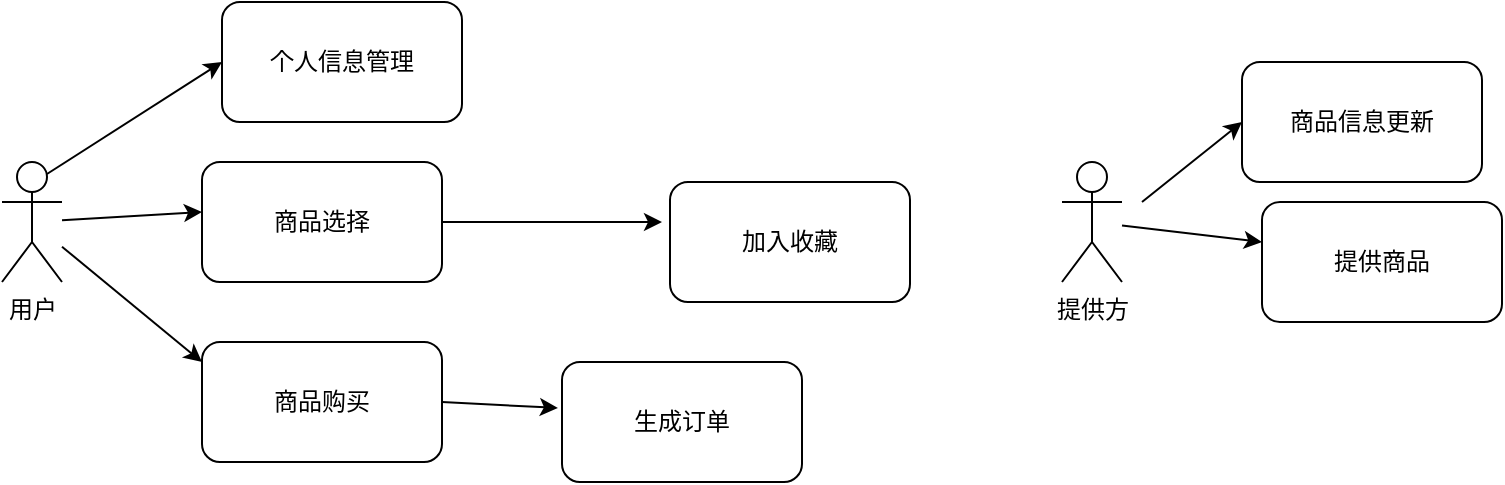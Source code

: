 <mxfile version="14.0.4" type="github">
  <diagram id="3Ou27kp_HsT6jYHR9Kei" name="Page-1">
    <mxGraphModel dx="1038" dy="548" grid="1" gridSize="10" guides="1" tooltips="1" connect="1" arrows="1" fold="1" page="1" pageScale="1" pageWidth="827" pageHeight="1169" math="0" shadow="0">
      <root>
        <mxCell id="0" />
        <mxCell id="1" parent="0" />
        <mxCell id="dvvbpQK7Edx3CQq5YjbH-1" value="用户" style="shape=umlActor;verticalLabelPosition=bottom;verticalAlign=top;html=1;outlineConnect=0;" vertex="1" parent="1">
          <mxGeometry x="80" y="380" width="30" height="60" as="geometry" />
        </mxCell>
        <mxCell id="dvvbpQK7Edx3CQq5YjbH-3" value="" style="endArrow=classic;html=1;" edge="1" parent="1" source="dvvbpQK7Edx3CQq5YjbH-1">
          <mxGeometry width="50" height="50" relative="1" as="geometry">
            <mxPoint x="130" y="430" as="sourcePoint" />
            <mxPoint x="180" y="405" as="targetPoint" />
          </mxGeometry>
        </mxCell>
        <mxCell id="dvvbpQK7Edx3CQq5YjbH-4" value="商品选择" style="rounded=1;whiteSpace=wrap;html=1;" vertex="1" parent="1">
          <mxGeometry x="180" y="380" width="120" height="60" as="geometry" />
        </mxCell>
        <mxCell id="dvvbpQK7Edx3CQq5YjbH-5" value="提供方" style="shape=umlActor;verticalLabelPosition=bottom;verticalAlign=top;html=1;outlineConnect=0;" vertex="1" parent="1">
          <mxGeometry x="610" y="380" width="30" height="60" as="geometry" />
        </mxCell>
        <mxCell id="dvvbpQK7Edx3CQq5YjbH-6" value="加入收藏" style="rounded=1;whiteSpace=wrap;html=1;" vertex="1" parent="1">
          <mxGeometry x="414" y="390" width="120" height="60" as="geometry" />
        </mxCell>
        <mxCell id="dvvbpQK7Edx3CQq5YjbH-7" value="" style="endArrow=classic;html=1;" edge="1" parent="1" source="dvvbpQK7Edx3CQq5YjbH-5">
          <mxGeometry width="50" height="50" relative="1" as="geometry">
            <mxPoint x="550" y="450" as="sourcePoint" />
            <mxPoint x="710" y="420" as="targetPoint" />
            <Array as="points">
              <mxPoint x="710" y="420" />
            </Array>
          </mxGeometry>
        </mxCell>
        <mxCell id="dvvbpQK7Edx3CQq5YjbH-8" value="商品购买" style="rounded=1;whiteSpace=wrap;html=1;" vertex="1" parent="1">
          <mxGeometry x="180" y="470" width="120" height="60" as="geometry" />
        </mxCell>
        <mxCell id="dvvbpQK7Edx3CQq5YjbH-9" value="" style="endArrow=classic;html=1;" edge="1" parent="1" source="dvvbpQK7Edx3CQq5YjbH-1">
          <mxGeometry width="50" height="50" relative="1" as="geometry">
            <mxPoint x="130" y="530" as="sourcePoint" />
            <mxPoint x="180" y="480" as="targetPoint" />
          </mxGeometry>
        </mxCell>
        <mxCell id="dvvbpQK7Edx3CQq5YjbH-10" value="商品信息更新" style="rounded=1;whiteSpace=wrap;html=1;" vertex="1" parent="1">
          <mxGeometry x="700" y="330" width="120" height="60" as="geometry" />
        </mxCell>
        <mxCell id="dvvbpQK7Edx3CQq5YjbH-11" value="" style="endArrow=classic;html=1;" edge="1" parent="1">
          <mxGeometry width="50" height="50" relative="1" as="geometry">
            <mxPoint x="650" y="400" as="sourcePoint" />
            <mxPoint x="700" y="360" as="targetPoint" />
          </mxGeometry>
        </mxCell>
        <mxCell id="dvvbpQK7Edx3CQq5YjbH-12" value="生成订单" style="rounded=1;whiteSpace=wrap;html=1;" vertex="1" parent="1">
          <mxGeometry x="360" y="480" width="120" height="60" as="geometry" />
        </mxCell>
        <mxCell id="dvvbpQK7Edx3CQq5YjbH-13" value="" style="endArrow=classic;html=1;exitX=1;exitY=0.5;exitDx=0;exitDy=0;entryX=-0.017;entryY=0.383;entryDx=0;entryDy=0;entryPerimeter=0;" edge="1" parent="1" source="dvvbpQK7Edx3CQq5YjbH-8" target="dvvbpQK7Edx3CQq5YjbH-12">
          <mxGeometry width="50" height="50" relative="1" as="geometry">
            <mxPoint x="310" y="540" as="sourcePoint" />
            <mxPoint x="360" y="490" as="targetPoint" />
          </mxGeometry>
        </mxCell>
        <mxCell id="dvvbpQK7Edx3CQq5YjbH-14" value="个人信息管理" style="rounded=1;whiteSpace=wrap;html=1;" vertex="1" parent="1">
          <mxGeometry x="190" y="300" width="120" height="60" as="geometry" />
        </mxCell>
        <mxCell id="dvvbpQK7Edx3CQq5YjbH-15" value="" style="endArrow=classic;html=1;exitX=0.75;exitY=0.1;exitDx=0;exitDy=0;exitPerimeter=0;entryX=0;entryY=0.5;entryDx=0;entryDy=0;" edge="1" parent="1" source="dvvbpQK7Edx3CQq5YjbH-1" target="dvvbpQK7Edx3CQq5YjbH-14">
          <mxGeometry width="50" height="50" relative="1" as="geometry">
            <mxPoint x="130" y="380" as="sourcePoint" />
            <mxPoint x="180" y="330" as="targetPoint" />
          </mxGeometry>
        </mxCell>
        <mxCell id="dvvbpQK7Edx3CQq5YjbH-16" value="" style="endArrow=classic;html=1;exitX=1;exitY=0.5;exitDx=0;exitDy=0;" edge="1" parent="1" source="dvvbpQK7Edx3CQq5YjbH-4">
          <mxGeometry width="50" height="50" relative="1" as="geometry">
            <mxPoint x="320" y="440" as="sourcePoint" />
            <mxPoint x="410" y="410" as="targetPoint" />
          </mxGeometry>
        </mxCell>
        <mxCell id="dvvbpQK7Edx3CQq5YjbH-17" value="提供商品" style="rounded=1;whiteSpace=wrap;html=1;" vertex="1" parent="1">
          <mxGeometry x="710" y="400" width="120" height="60" as="geometry" />
        </mxCell>
      </root>
    </mxGraphModel>
  </diagram>
</mxfile>

